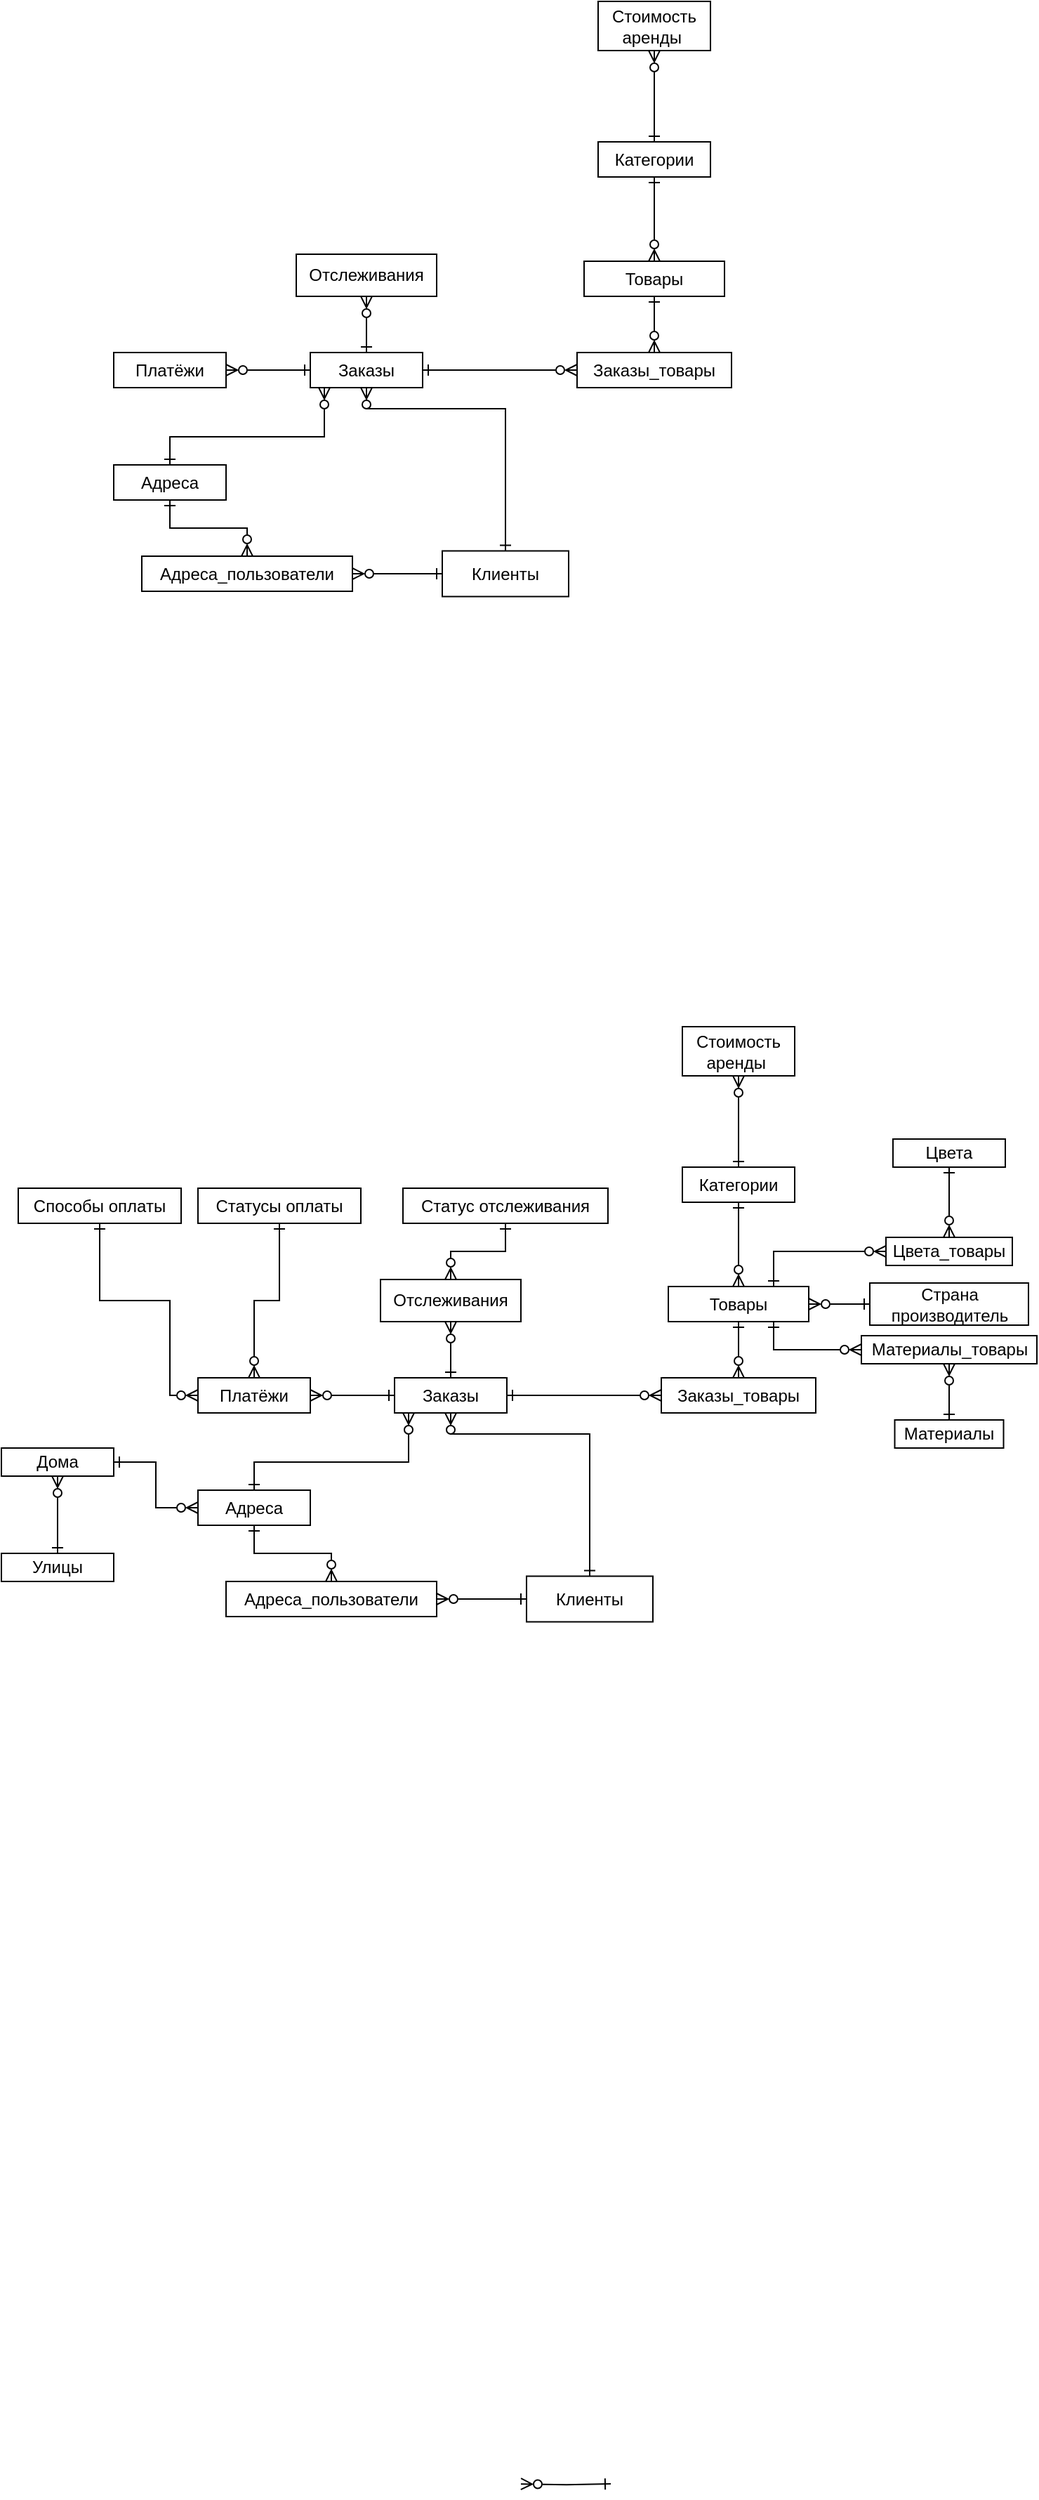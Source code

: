 <mxfile version="24.5.4" type="github">
  <diagram name="Страница — 1" id="Mmt49PfAmUUD6BtU_sEv">
    <mxGraphModel dx="820" dy="556" grid="1" gridSize="10" guides="1" tooltips="1" connect="1" arrows="1" fold="1" page="1" pageScale="1" pageWidth="827" pageHeight="1169" math="0" shadow="0">
      <root>
        <mxCell id="0" />
        <mxCell id="1" parent="0" />
        <mxCell id="HtdtYxYUlO2KyavMWP_j-8" style="edgeStyle=orthogonalEdgeStyle;rounded=0;orthogonalLoop=1;jettySize=auto;html=1;endArrow=ERzeroToMany;endFill=0;startArrow=ERone;startFill=0;" parent="1" source="wgMiWjdYJrQva8xjQtmw-7" target="wgMiWjdYJrQva8xjQtmw-10" edge="1">
          <mxGeometry relative="1" as="geometry">
            <Array as="points">
              <mxPoint x="369" y="480" />
              <mxPoint x="270" y="480" />
            </Array>
          </mxGeometry>
        </mxCell>
        <mxCell id="wgMiWjdYJrQva8xjQtmw-7" value="Клиенты" style="rounded=0;whiteSpace=wrap;html=1;" parent="1" vertex="1">
          <mxGeometry x="324" y="581.25" width="90" height="32.5" as="geometry" />
        </mxCell>
        <mxCell id="HtdtYxYUlO2KyavMWP_j-5" style="edgeStyle=orthogonalEdgeStyle;rounded=0;orthogonalLoop=1;jettySize=auto;html=1;startArrow=ERone;startFill=0;endArrow=ERzeroToMany;endFill=0;" parent="1" source="wgMiWjdYJrQva8xjQtmw-8" target="wgMiWjdYJrQva8xjQtmw-10" edge="1">
          <mxGeometry relative="1" as="geometry">
            <Array as="points">
              <mxPoint x="130" y="500" />
              <mxPoint x="240" y="500" />
            </Array>
          </mxGeometry>
        </mxCell>
        <mxCell id="HtdtYxYUlO2KyavMWP_j-10" style="edgeStyle=orthogonalEdgeStyle;rounded=0;orthogonalLoop=1;jettySize=auto;html=1;entryX=0.5;entryY=0;entryDx=0;entryDy=0;startArrow=ERone;startFill=0;endArrow=ERzeroToMany;endFill=0;" parent="1" source="wgMiWjdYJrQva8xjQtmw-8" target="HtdtYxYUlO2KyavMWP_j-9" edge="1">
          <mxGeometry relative="1" as="geometry" />
        </mxCell>
        <mxCell id="wgMiWjdYJrQva8xjQtmw-8" value="Адреса" style="rounded=0;whiteSpace=wrap;html=1;" parent="1" vertex="1">
          <mxGeometry x="90" y="520" width="80" height="25" as="geometry" />
        </mxCell>
        <mxCell id="HtdtYxYUlO2KyavMWP_j-2" style="edgeStyle=orthogonalEdgeStyle;rounded=0;orthogonalLoop=1;jettySize=auto;html=1;exitX=1;exitY=0.5;exitDx=0;exitDy=0;entryX=0;entryY=0.5;entryDx=0;entryDy=0;endArrow=ERone;endFill=0;startArrow=ERzeroToMany;startFill=0;" parent="1" source="wgMiWjdYJrQva8xjQtmw-9" target="wgMiWjdYJrQva8xjQtmw-10" edge="1">
          <mxGeometry relative="1" as="geometry" />
        </mxCell>
        <mxCell id="wgMiWjdYJrQva8xjQtmw-9" value="Платёжи" style="rounded=0;whiteSpace=wrap;html=1;" parent="1" vertex="1">
          <mxGeometry x="90" y="440" width="80" height="25" as="geometry" />
        </mxCell>
        <mxCell id="HtdtYxYUlO2KyavMWP_j-13" style="edgeStyle=orthogonalEdgeStyle;rounded=0;orthogonalLoop=1;jettySize=auto;html=1;entryX=0.5;entryY=1;entryDx=0;entryDy=0;endArrow=ERzeroToMany;endFill=0;startArrow=ERone;startFill=0;" parent="1" source="wgMiWjdYJrQva8xjQtmw-10" target="wgMiWjdYJrQva8xjQtmw-11" edge="1">
          <mxGeometry relative="1" as="geometry" />
        </mxCell>
        <mxCell id="wgMiWjdYJrQva8xjQtmw-10" value="Заказы" style="rounded=0;whiteSpace=wrap;html=1;" parent="1" vertex="1">
          <mxGeometry x="230" y="440" width="80" height="25" as="geometry" />
        </mxCell>
        <mxCell id="wgMiWjdYJrQva8xjQtmw-11" value="Отслеживания" style="rounded=0;whiteSpace=wrap;html=1;" parent="1" vertex="1">
          <mxGeometry x="220" y="370" width="100" height="30" as="geometry" />
        </mxCell>
        <mxCell id="HtdtYxYUlO2KyavMWP_j-12" style="edgeStyle=orthogonalEdgeStyle;rounded=0;orthogonalLoop=1;jettySize=auto;html=1;entryX=1;entryY=0.5;entryDx=0;entryDy=0;startArrow=ERzeroToMany;startFill=0;endArrow=ERone;endFill=0;" parent="1" source="wgMiWjdYJrQva8xjQtmw-14" target="wgMiWjdYJrQva8xjQtmw-10" edge="1">
          <mxGeometry relative="1" as="geometry" />
        </mxCell>
        <mxCell id="HtdtYxYUlO2KyavMWP_j-16" style="edgeStyle=orthogonalEdgeStyle;rounded=0;orthogonalLoop=1;jettySize=auto;html=1;startArrow=ERone;startFill=0;endArrow=ERzeroToMany;endFill=0;entryX=0.5;entryY=0;entryDx=0;entryDy=0;exitX=0.5;exitY=1;exitDx=0;exitDy=0;" parent="1" source="HtdtYxYUlO2KyavMWP_j-14" target="wgMiWjdYJrQva8xjQtmw-14" edge="1">
          <mxGeometry relative="1" as="geometry">
            <mxPoint x="440" y="400" as="sourcePoint" />
          </mxGeometry>
        </mxCell>
        <mxCell id="wgMiWjdYJrQva8xjQtmw-14" value="Заказы_товары" style="rounded=0;whiteSpace=wrap;html=1;" parent="1" vertex="1">
          <mxGeometry x="420" y="440" width="110" height="25" as="geometry" />
        </mxCell>
        <mxCell id="HtdtYxYUlO2KyavMWP_j-20" style="edgeStyle=orthogonalEdgeStyle;rounded=0;orthogonalLoop=1;jettySize=auto;html=1;entryX=0.5;entryY=0;entryDx=0;entryDy=0;endArrow=ERzeroToMany;endFill=0;startArrow=ERone;startFill=0;" parent="1" source="wgMiWjdYJrQva8xjQtmw-15" target="HtdtYxYUlO2KyavMWP_j-14" edge="1">
          <mxGeometry relative="1" as="geometry" />
        </mxCell>
        <mxCell id="wgMiWjdYJrQva8xjQtmw-15" value="Категории" style="rounded=0;whiteSpace=wrap;html=1;" parent="1" vertex="1">
          <mxGeometry x="435" y="290" width="80" height="25" as="geometry" />
        </mxCell>
        <mxCell id="HtdtYxYUlO2KyavMWP_j-19" style="edgeStyle=orthogonalEdgeStyle;rounded=0;orthogonalLoop=1;jettySize=auto;html=1;entryX=0.5;entryY=0;entryDx=0;entryDy=0;endArrow=ERone;endFill=0;startArrow=ERzeroToMany;startFill=0;" parent="1" source="6BoKyWhclUeG_ZjZ-14N-70" target="wgMiWjdYJrQva8xjQtmw-15" edge="1">
          <mxGeometry relative="1" as="geometry" />
        </mxCell>
        <mxCell id="6BoKyWhclUeG_ZjZ-14N-70" value="Стоимость&lt;div&gt;аренды&amp;nbsp;&lt;/div&gt;" style="rounded=0;whiteSpace=wrap;html=1;" parent="1" vertex="1">
          <mxGeometry x="435" y="190" width="80" height="35" as="geometry" />
        </mxCell>
        <mxCell id="HtdtYxYUlO2KyavMWP_j-11" style="edgeStyle=orthogonalEdgeStyle;rounded=0;orthogonalLoop=1;jettySize=auto;html=1;entryX=0;entryY=0.5;entryDx=0;entryDy=0;endArrow=ERone;endFill=0;startArrow=ERzeroToMany;startFill=0;" parent="1" source="HtdtYxYUlO2KyavMWP_j-9" target="wgMiWjdYJrQva8xjQtmw-7" edge="1">
          <mxGeometry relative="1" as="geometry" />
        </mxCell>
        <mxCell id="HtdtYxYUlO2KyavMWP_j-9" value="Адреса_пользователи" style="rounded=0;whiteSpace=wrap;html=1;" parent="1" vertex="1">
          <mxGeometry x="110" y="585" width="150" height="25" as="geometry" />
        </mxCell>
        <mxCell id="HtdtYxYUlO2KyavMWP_j-14" value="Товары" style="rounded=0;whiteSpace=wrap;html=1;" parent="1" vertex="1">
          <mxGeometry x="425" y="375" width="100" height="25" as="geometry" />
        </mxCell>
        <mxCell id="esKiR9mXALAppyOYESRt-21" style="edgeStyle=orthogonalEdgeStyle;rounded=0;orthogonalLoop=1;jettySize=auto;html=1;endArrow=ERzeroToMany;endFill=0;startArrow=ERone;startFill=0;" parent="1" source="esKiR9mXALAppyOYESRt-22" target="esKiR9mXALAppyOYESRt-29" edge="1">
          <mxGeometry relative="1" as="geometry">
            <Array as="points">
              <mxPoint x="429" y="1210" />
              <mxPoint x="330" y="1210" />
            </Array>
          </mxGeometry>
        </mxCell>
        <mxCell id="esKiR9mXALAppyOYESRt-22" value="Клиенты" style="rounded=0;whiteSpace=wrap;html=1;" parent="1" vertex="1">
          <mxGeometry x="384" y="1311.25" width="90" height="32.5" as="geometry" />
        </mxCell>
        <mxCell id="esKiR9mXALAppyOYESRt-23" style="edgeStyle=orthogonalEdgeStyle;rounded=0;orthogonalLoop=1;jettySize=auto;html=1;startArrow=ERone;startFill=0;endArrow=ERzeroToMany;endFill=0;" parent="1" source="esKiR9mXALAppyOYESRt-25" target="esKiR9mXALAppyOYESRt-29" edge="1">
          <mxGeometry relative="1" as="geometry">
            <Array as="points">
              <mxPoint x="190" y="1230" />
              <mxPoint x="300" y="1230" />
            </Array>
          </mxGeometry>
        </mxCell>
        <mxCell id="esKiR9mXALAppyOYESRt-24" style="edgeStyle=orthogonalEdgeStyle;rounded=0;orthogonalLoop=1;jettySize=auto;html=1;entryX=0.5;entryY=0;entryDx=0;entryDy=0;startArrow=ERone;startFill=0;endArrow=ERzeroToMany;endFill=0;" parent="1" source="esKiR9mXALAppyOYESRt-25" target="esKiR9mXALAppyOYESRt-39" edge="1">
          <mxGeometry relative="1" as="geometry" />
        </mxCell>
        <mxCell id="esKiR9mXALAppyOYESRt-25" value="Адреса" style="rounded=0;whiteSpace=wrap;html=1;" parent="1" vertex="1">
          <mxGeometry x="150" y="1250" width="80" height="25" as="geometry" />
        </mxCell>
        <mxCell id="esKiR9mXALAppyOYESRt-26" style="edgeStyle=orthogonalEdgeStyle;rounded=0;orthogonalLoop=1;jettySize=auto;html=1;exitX=1;exitY=0.5;exitDx=0;exitDy=0;entryX=0;entryY=0.5;entryDx=0;entryDy=0;endArrow=ERone;endFill=0;startArrow=ERzeroToMany;startFill=0;" parent="1" source="esKiR9mXALAppyOYESRt-27" target="esKiR9mXALAppyOYESRt-29" edge="1">
          <mxGeometry relative="1" as="geometry" />
        </mxCell>
        <mxCell id="esKiR9mXALAppyOYESRt-27" value="Платёжи" style="rounded=0;whiteSpace=wrap;html=1;" parent="1" vertex="1">
          <mxGeometry x="150" y="1170" width="80" height="25" as="geometry" />
        </mxCell>
        <mxCell id="esKiR9mXALAppyOYESRt-28" style="edgeStyle=orthogonalEdgeStyle;rounded=0;orthogonalLoop=1;jettySize=auto;html=1;entryX=0.5;entryY=1;entryDx=0;entryDy=0;endArrow=ERzeroToMany;endFill=0;startArrow=ERone;startFill=0;" parent="1" source="esKiR9mXALAppyOYESRt-29" target="esKiR9mXALAppyOYESRt-30" edge="1">
          <mxGeometry relative="1" as="geometry" />
        </mxCell>
        <mxCell id="esKiR9mXALAppyOYESRt-29" value="Заказы" style="rounded=0;whiteSpace=wrap;html=1;" parent="1" vertex="1">
          <mxGeometry x="290" y="1170" width="80" height="25" as="geometry" />
        </mxCell>
        <mxCell id="esKiR9mXALAppyOYESRt-30" value="Отслеживания" style="rounded=0;whiteSpace=wrap;html=1;" parent="1" vertex="1">
          <mxGeometry x="280" y="1100" width="100" height="30" as="geometry" />
        </mxCell>
        <mxCell id="esKiR9mXALAppyOYESRt-31" style="edgeStyle=orthogonalEdgeStyle;rounded=0;orthogonalLoop=1;jettySize=auto;html=1;entryX=1;entryY=0.5;entryDx=0;entryDy=0;startArrow=ERzeroToMany;startFill=0;endArrow=ERone;endFill=0;" parent="1" source="esKiR9mXALAppyOYESRt-33" target="esKiR9mXALAppyOYESRt-29" edge="1">
          <mxGeometry relative="1" as="geometry" />
        </mxCell>
        <mxCell id="esKiR9mXALAppyOYESRt-32" style="edgeStyle=orthogonalEdgeStyle;rounded=0;orthogonalLoop=1;jettySize=auto;html=1;startArrow=ERone;startFill=0;endArrow=ERzeroToMany;endFill=0;entryX=0.5;entryY=0;entryDx=0;entryDy=0;exitX=0.5;exitY=1;exitDx=0;exitDy=0;" parent="1" source="esKiR9mXALAppyOYESRt-40" target="esKiR9mXALAppyOYESRt-33" edge="1">
          <mxGeometry relative="1" as="geometry">
            <mxPoint x="500" y="1130" as="sourcePoint" />
          </mxGeometry>
        </mxCell>
        <mxCell id="esKiR9mXALAppyOYESRt-33" value="Заказы_товары" style="rounded=0;whiteSpace=wrap;html=1;" parent="1" vertex="1">
          <mxGeometry x="480" y="1170" width="110" height="25" as="geometry" />
        </mxCell>
        <mxCell id="esKiR9mXALAppyOYESRt-34" style="edgeStyle=orthogonalEdgeStyle;rounded=0;orthogonalLoop=1;jettySize=auto;html=1;entryX=0.5;entryY=0;entryDx=0;entryDy=0;endArrow=ERzeroToMany;endFill=0;startArrow=ERone;startFill=0;" parent="1" source="esKiR9mXALAppyOYESRt-35" target="esKiR9mXALAppyOYESRt-40" edge="1">
          <mxGeometry relative="1" as="geometry" />
        </mxCell>
        <mxCell id="esKiR9mXALAppyOYESRt-35" value="Категории" style="rounded=0;whiteSpace=wrap;html=1;" parent="1" vertex="1">
          <mxGeometry x="495" y="1020" width="80" height="25" as="geometry" />
        </mxCell>
        <mxCell id="esKiR9mXALAppyOYESRt-36" style="edgeStyle=orthogonalEdgeStyle;rounded=0;orthogonalLoop=1;jettySize=auto;html=1;entryX=0.5;entryY=0;entryDx=0;entryDy=0;endArrow=ERone;endFill=0;startArrow=ERzeroToMany;startFill=0;" parent="1" source="esKiR9mXALAppyOYESRt-37" target="esKiR9mXALAppyOYESRt-35" edge="1">
          <mxGeometry relative="1" as="geometry" />
        </mxCell>
        <mxCell id="esKiR9mXALAppyOYESRt-37" value="Стоимость&lt;div&gt;аренды&amp;nbsp;&lt;/div&gt;" style="rounded=0;whiteSpace=wrap;html=1;" parent="1" vertex="1">
          <mxGeometry x="495" y="920" width="80" height="35" as="geometry" />
        </mxCell>
        <mxCell id="esKiR9mXALAppyOYESRt-38" style="edgeStyle=orthogonalEdgeStyle;rounded=0;orthogonalLoop=1;jettySize=auto;html=1;entryX=0;entryY=0.5;entryDx=0;entryDy=0;endArrow=ERone;endFill=0;startArrow=ERzeroToMany;startFill=0;" parent="1" source="esKiR9mXALAppyOYESRt-39" target="esKiR9mXALAppyOYESRt-22" edge="1">
          <mxGeometry relative="1" as="geometry" />
        </mxCell>
        <mxCell id="esKiR9mXALAppyOYESRt-39" value="Адреса_пользователи" style="rounded=0;whiteSpace=wrap;html=1;" parent="1" vertex="1">
          <mxGeometry x="170" y="1315" width="150" height="25" as="geometry" />
        </mxCell>
        <mxCell id="esKiR9mXALAppyOYESRt-70" style="edgeStyle=orthogonalEdgeStyle;rounded=0;orthogonalLoop=1;jettySize=auto;html=1;entryX=0.75;entryY=0;entryDx=0;entryDy=0;endArrow=ERone;endFill=0;startArrow=ERzeroToMany;startFill=0;exitX=0;exitY=0.5;exitDx=0;exitDy=0;" parent="1" source="esKiR9mXALAppyOYESRt-69" target="esKiR9mXALAppyOYESRt-40" edge="1">
          <mxGeometry relative="1" as="geometry">
            <mxPoint x="600" y="1040" as="sourcePoint" />
          </mxGeometry>
        </mxCell>
        <mxCell id="esKiR9mXALAppyOYESRt-74" style="edgeStyle=orthogonalEdgeStyle;rounded=0;orthogonalLoop=1;jettySize=auto;html=1;entryX=0.75;entryY=1;entryDx=0;entryDy=0;startArrow=ERzeroToMany;startFill=0;endArrow=ERone;endFill=0;" parent="1" source="esKiR9mXALAppyOYESRt-67" target="esKiR9mXALAppyOYESRt-40" edge="1">
          <mxGeometry relative="1" as="geometry">
            <mxPoint x="620" y="1150" as="sourcePoint" />
          </mxGeometry>
        </mxCell>
        <mxCell id="esKiR9mXALAppyOYESRt-40" value="Товары" style="rounded=0;whiteSpace=wrap;html=1;" parent="1" vertex="1">
          <mxGeometry x="485" y="1105" width="100" height="25" as="geometry" />
        </mxCell>
        <mxCell id="esKiR9mXALAppyOYESRt-61" value="Дома" style="rounded=0;whiteSpace=wrap;html=1;" parent="1" vertex="1">
          <mxGeometry x="10" y="1220" width="80" height="20" as="geometry" />
        </mxCell>
        <mxCell id="esKiR9mXALAppyOYESRt-62" value="Улицы" style="rounded=0;whiteSpace=wrap;html=1;" parent="1" vertex="1">
          <mxGeometry x="10" y="1295" width="80" height="20" as="geometry" />
        </mxCell>
        <mxCell id="esKiR9mXALAppyOYESRt-63" style="edgeStyle=orthogonalEdgeStyle;rounded=0;orthogonalLoop=1;jettySize=auto;html=1;entryX=0.5;entryY=1;entryDx=0;entryDy=0;startArrow=ERone;startFill=0;endArrow=ERzeroToMany;endFill=0;" parent="1" source="esKiR9mXALAppyOYESRt-62" target="esKiR9mXALAppyOYESRt-61" edge="1">
          <mxGeometry relative="1" as="geometry">
            <mxPoint x="150" y="1400" as="sourcePoint" />
            <mxPoint x="40" y="1400" as="targetPoint" />
          </mxGeometry>
        </mxCell>
        <mxCell id="esKiR9mXALAppyOYESRt-64" style="edgeStyle=orthogonalEdgeStyle;rounded=0;orthogonalLoop=1;jettySize=auto;html=1;entryX=0;entryY=0.5;entryDx=0;entryDy=0;startArrow=ERone;startFill=0;endArrow=ERzeroToMany;endFill=0;exitX=1;exitY=0.5;exitDx=0;exitDy=0;" parent="1" source="esKiR9mXALAppyOYESRt-61" target="esKiR9mXALAppyOYESRt-25" edge="1">
          <mxGeometry relative="1" as="geometry">
            <mxPoint x="79.5" y="1339.5" as="sourcePoint" />
            <mxPoint x="109.5" y="1284.5" as="targetPoint" />
          </mxGeometry>
        </mxCell>
        <mxCell id="esKiR9mXALAppyOYESRt-71" style="edgeStyle=orthogonalEdgeStyle;rounded=0;orthogonalLoop=1;jettySize=auto;html=1;entryX=0.5;entryY=0;entryDx=0;entryDy=0;startArrow=ERone;startFill=0;endArrow=ERzeroToMany;endFill=0;" parent="1" source="esKiR9mXALAppyOYESRt-65" target="esKiR9mXALAppyOYESRt-27" edge="1">
          <mxGeometry relative="1" as="geometry" />
        </mxCell>
        <mxCell id="esKiR9mXALAppyOYESRt-65" value="Статусы оплаты" style="rounded=0;whiteSpace=wrap;html=1;" parent="1" vertex="1">
          <mxGeometry x="150" y="1035" width="116" height="25" as="geometry" />
        </mxCell>
        <mxCell id="esKiR9mXALAppyOYESRt-73" style="edgeStyle=orthogonalEdgeStyle;rounded=0;orthogonalLoop=1;jettySize=auto;html=1;entryX=0;entryY=0.5;entryDx=0;entryDy=0;startArrow=ERone;startFill=0;endArrow=ERzeroToMany;endFill=0;" parent="1" source="esKiR9mXALAppyOYESRt-66" target="esKiR9mXALAppyOYESRt-27" edge="1">
          <mxGeometry relative="1" as="geometry">
            <Array as="points">
              <mxPoint x="80" y="1115" />
              <mxPoint x="130" y="1115" />
              <mxPoint x="130" y="1183" />
            </Array>
          </mxGeometry>
        </mxCell>
        <mxCell id="esKiR9mXALAppyOYESRt-66" value="Способы оплаты" style="rounded=0;whiteSpace=wrap;html=1;" parent="1" vertex="1">
          <mxGeometry x="22" y="1035" width="116" height="25" as="geometry" />
        </mxCell>
        <mxCell id="esKiR9mXALAppyOYESRt-67" value="Материалы_товары" style="rounded=0;whiteSpace=wrap;html=1;" parent="1" vertex="1">
          <mxGeometry x="622.5" y="1140" width="125" height="20" as="geometry" />
        </mxCell>
        <mxCell id="esKiR9mXALAppyOYESRt-69" value="Цвета_товары" style="rounded=0;whiteSpace=wrap;html=1;" parent="1" vertex="1">
          <mxGeometry x="640" y="1070" width="90" height="20" as="geometry" />
        </mxCell>
        <mxCell id="esKiR9mXALAppyOYESRt-76" value="Цвета" style="rounded=0;whiteSpace=wrap;html=1;" parent="1" vertex="1">
          <mxGeometry x="645" y="1000" width="80" height="20" as="geometry" />
        </mxCell>
        <mxCell id="esKiR9mXALAppyOYESRt-77" style="edgeStyle=orthogonalEdgeStyle;rounded=0;orthogonalLoop=1;jettySize=auto;html=1;entryX=0.5;entryY=1;entryDx=0;entryDy=0;endArrow=ERone;endFill=0;startArrow=ERzeroToMany;startFill=0;exitX=0.5;exitY=0;exitDx=0;exitDy=0;" parent="1" source="esKiR9mXALAppyOYESRt-69" target="esKiR9mXALAppyOYESRt-76" edge="1">
          <mxGeometry relative="1" as="geometry">
            <mxPoint x="590" y="1044.5" as="sourcePoint" />
            <mxPoint x="730" y="1009.5" as="targetPoint" />
          </mxGeometry>
        </mxCell>
        <mxCell id="esKiR9mXALAppyOYESRt-78" value="Материалы" style="rounded=0;whiteSpace=wrap;html=1;" parent="1" vertex="1">
          <mxGeometry x="646.25" y="1200" width="77.5" height="20" as="geometry" />
        </mxCell>
        <mxCell id="esKiR9mXALAppyOYESRt-79" style="edgeStyle=orthogonalEdgeStyle;rounded=0;orthogonalLoop=1;jettySize=auto;html=1;entryX=0.5;entryY=0;entryDx=0;entryDy=0;endArrow=ERone;endFill=0;startArrow=ERzeroToMany;startFill=0;exitX=0.5;exitY=1;exitDx=0;exitDy=0;" parent="1" source="esKiR9mXALAppyOYESRt-67" target="esKiR9mXALAppyOYESRt-78" edge="1">
          <mxGeometry relative="1" as="geometry">
            <mxPoint x="590" y="1295" as="sourcePoint" />
            <mxPoint x="590" y="1245" as="targetPoint" />
          </mxGeometry>
        </mxCell>
        <mxCell id="esKiR9mXALAppyOYESRt-98" style="edgeStyle=orthogonalEdgeStyle;rounded=0;orthogonalLoop=1;jettySize=auto;html=1;entryX=0;entryY=0.5;entryDx=0;entryDy=0;endArrow=ERone;endFill=0;startArrow=ERzeroToMany;startFill=0;" parent="1" edge="1">
          <mxGeometry relative="1" as="geometry">
            <mxPoint x="380" y="1957.571" as="sourcePoint" />
            <mxPoint x="444" y="1957.5" as="targetPoint" />
          </mxGeometry>
        </mxCell>
        <mxCell id="b3I80gsfG2J2hDE5hpH3-3" style="edgeStyle=orthogonalEdgeStyle;rounded=0;orthogonalLoop=1;jettySize=auto;html=1;entryX=0.5;entryY=0;entryDx=0;entryDy=0;startArrow=ERone;startFill=0;endArrow=ERzeroToMany;endFill=0;" edge="1" parent="1" source="b3I80gsfG2J2hDE5hpH3-1" target="esKiR9mXALAppyOYESRt-30">
          <mxGeometry relative="1" as="geometry" />
        </mxCell>
        <mxCell id="b3I80gsfG2J2hDE5hpH3-1" value="Статус отслеживания" style="rounded=0;whiteSpace=wrap;html=1;" vertex="1" parent="1">
          <mxGeometry x="296" y="1035" width="146" height="25" as="geometry" />
        </mxCell>
        <mxCell id="b3I80gsfG2J2hDE5hpH3-4" style="edgeStyle=orthogonalEdgeStyle;rounded=0;orthogonalLoop=1;jettySize=auto;html=1;startArrow=ERone;startFill=0;endArrow=ERzeroToMany;endFill=0;exitX=0;exitY=0.5;exitDx=0;exitDy=0;" edge="1" parent="1" source="b3I80gsfG2J2hDE5hpH3-5" target="esKiR9mXALAppyOYESRt-40">
          <mxGeometry relative="1" as="geometry">
            <mxPoint x="680" y="1240" as="targetPoint" />
          </mxGeometry>
        </mxCell>
        <mxCell id="b3I80gsfG2J2hDE5hpH3-5" value="Страна производитель" style="rounded=0;whiteSpace=wrap;html=1;" vertex="1" parent="1">
          <mxGeometry x="628.5" y="1102.5" width="113" height="30" as="geometry" />
        </mxCell>
      </root>
    </mxGraphModel>
  </diagram>
</mxfile>
